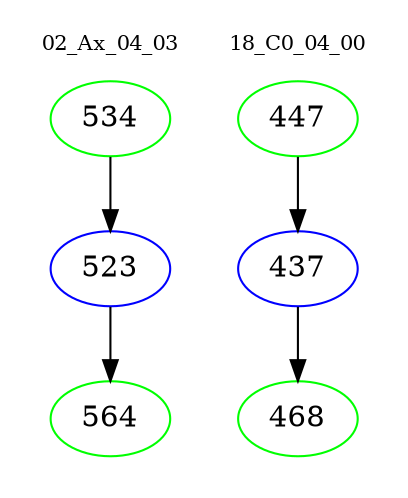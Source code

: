 digraph{
subgraph cluster_0 {
color = white
label = "02_Ax_04_03";
fontsize=10;
T0_534 [label="534", color="green"]
T0_534 -> T0_523 [color="black"]
T0_523 [label="523", color="blue"]
T0_523 -> T0_564 [color="black"]
T0_564 [label="564", color="green"]
}
subgraph cluster_1 {
color = white
label = "18_C0_04_00";
fontsize=10;
T1_447 [label="447", color="green"]
T1_447 -> T1_437 [color="black"]
T1_437 [label="437", color="blue"]
T1_437 -> T1_468 [color="black"]
T1_468 [label="468", color="green"]
}
}
